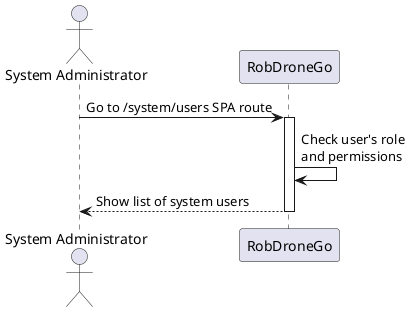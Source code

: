 @startuml SD Lv1

actor "System Administrator" as user
participant RobDroneGo as system

user -> system : Go to /system/users SPA route
activate  system

system -> system : Check user's role\nand permissions

user <-- system : Show list of system users

deactivate system

@enduml

